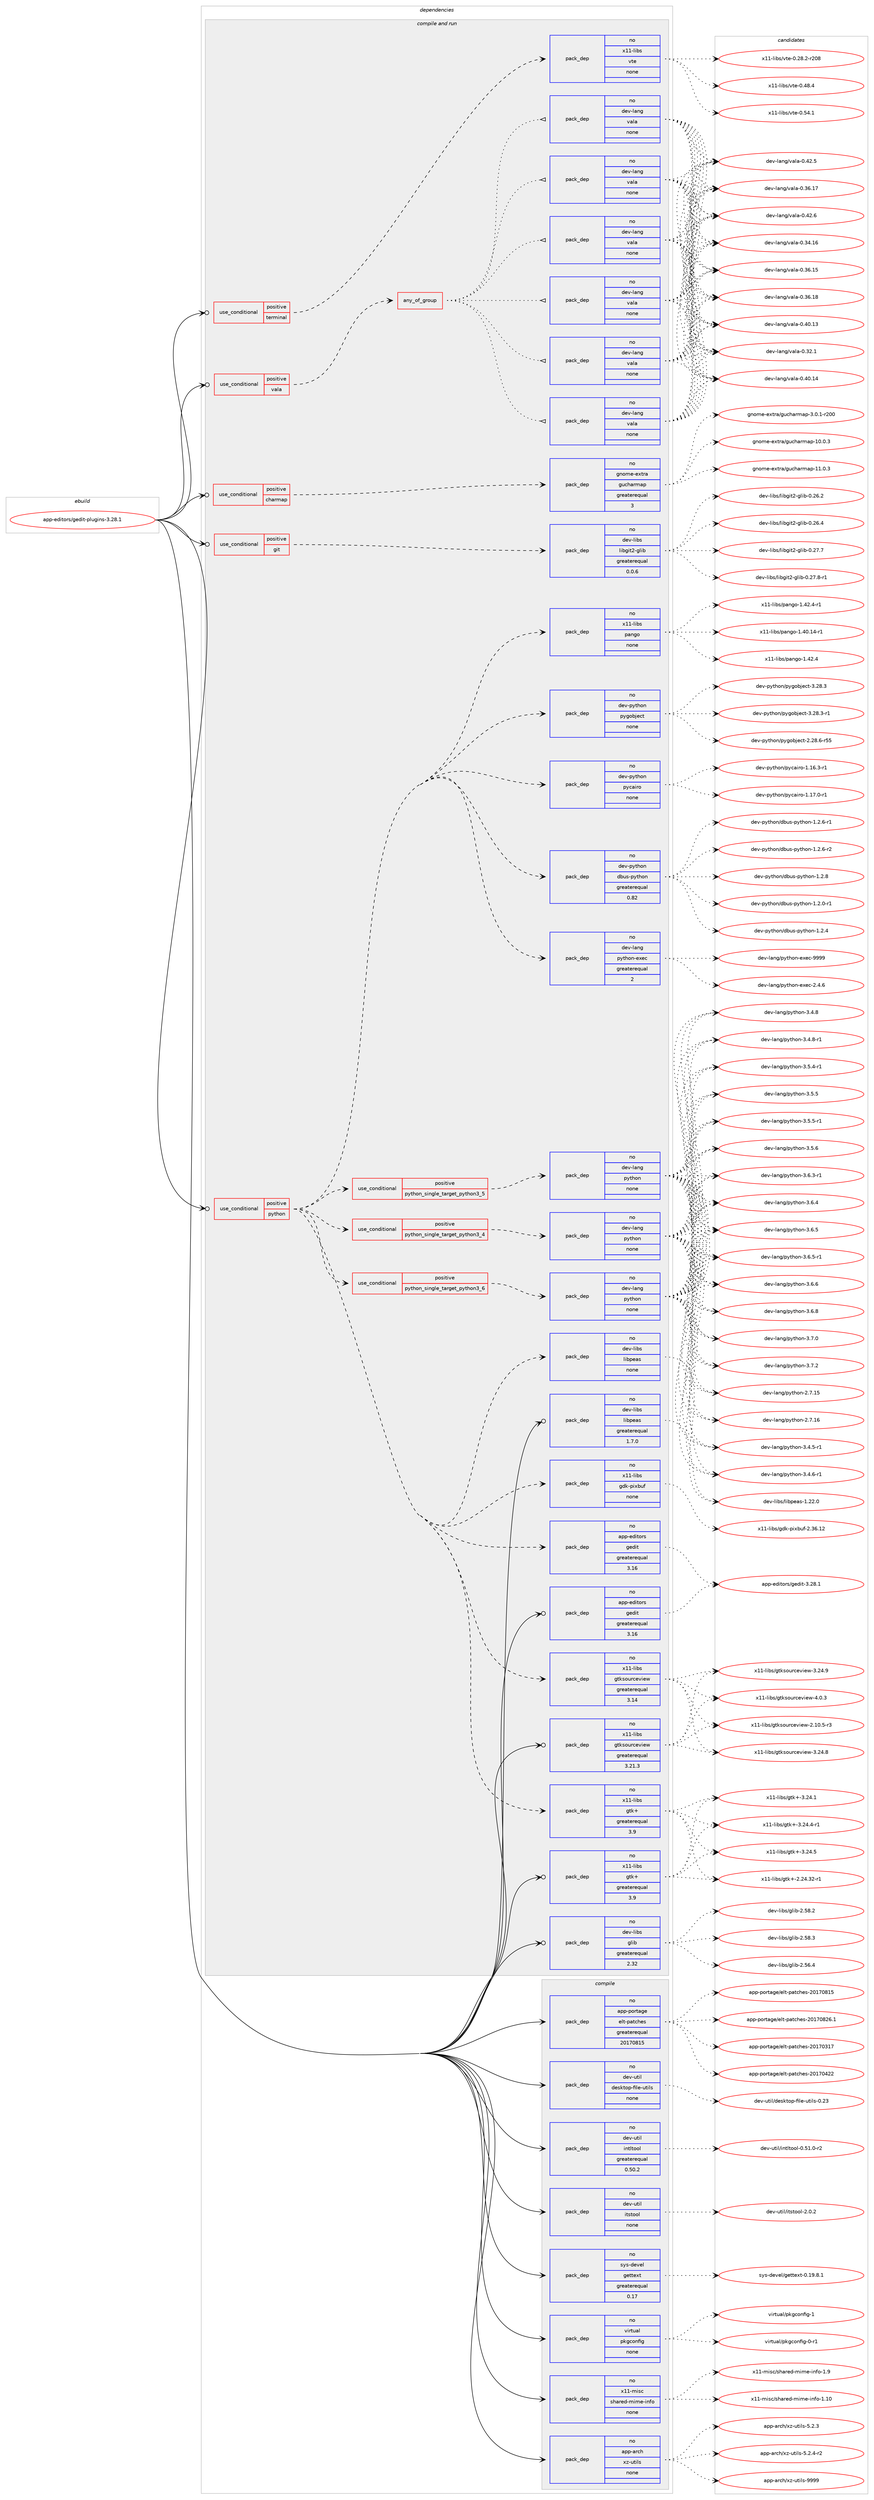 digraph prolog {

# *************
# Graph options
# *************

newrank=true;
concentrate=true;
compound=true;
graph [rankdir=LR,fontname=Helvetica,fontsize=10,ranksep=1.5];#, ranksep=2.5, nodesep=0.2];
edge  [arrowhead=vee];
node  [fontname=Helvetica,fontsize=10];

# **********
# The ebuild
# **********

subgraph cluster_leftcol {
color=gray;
rank=same;
label=<<i>ebuild</i>>;
id [label="app-editors/gedit-plugins-3.28.1", color=red, width=4, href="../app-editors/gedit-plugins-3.28.1.svg"];
}

# ****************
# The dependencies
# ****************

subgraph cluster_midcol {
color=gray;
label=<<i>dependencies</i>>;
subgraph cluster_compile {
fillcolor="#eeeeee";
style=filled;
label=<<i>compile</i>>;
subgraph pack911391 {
dependency1279985 [label=<<TABLE BORDER="0" CELLBORDER="1" CELLSPACING="0" CELLPADDING="4" WIDTH="220"><TR><TD ROWSPAN="6" CELLPADDING="30">pack_dep</TD></TR><TR><TD WIDTH="110">no</TD></TR><TR><TD>app-arch</TD></TR><TR><TD>xz-utils</TD></TR><TR><TD>none</TD></TR><TR><TD></TD></TR></TABLE>>, shape=none, color=blue];
}
id:e -> dependency1279985:w [weight=20,style="solid",arrowhead="vee"];
subgraph pack911392 {
dependency1279986 [label=<<TABLE BORDER="0" CELLBORDER="1" CELLSPACING="0" CELLPADDING="4" WIDTH="220"><TR><TD ROWSPAN="6" CELLPADDING="30">pack_dep</TD></TR><TR><TD WIDTH="110">no</TD></TR><TR><TD>app-portage</TD></TR><TR><TD>elt-patches</TD></TR><TR><TD>greaterequal</TD></TR><TR><TD>20170815</TD></TR></TABLE>>, shape=none, color=blue];
}
id:e -> dependency1279986:w [weight=20,style="solid",arrowhead="vee"];
subgraph pack911393 {
dependency1279987 [label=<<TABLE BORDER="0" CELLBORDER="1" CELLSPACING="0" CELLPADDING="4" WIDTH="220"><TR><TD ROWSPAN="6" CELLPADDING="30">pack_dep</TD></TR><TR><TD WIDTH="110">no</TD></TR><TR><TD>dev-util</TD></TR><TR><TD>desktop-file-utils</TD></TR><TR><TD>none</TD></TR><TR><TD></TD></TR></TABLE>>, shape=none, color=blue];
}
id:e -> dependency1279987:w [weight=20,style="solid",arrowhead="vee"];
subgraph pack911394 {
dependency1279988 [label=<<TABLE BORDER="0" CELLBORDER="1" CELLSPACING="0" CELLPADDING="4" WIDTH="220"><TR><TD ROWSPAN="6" CELLPADDING="30">pack_dep</TD></TR><TR><TD WIDTH="110">no</TD></TR><TR><TD>dev-util</TD></TR><TR><TD>intltool</TD></TR><TR><TD>greaterequal</TD></TR><TR><TD>0.50.2</TD></TR></TABLE>>, shape=none, color=blue];
}
id:e -> dependency1279988:w [weight=20,style="solid",arrowhead="vee"];
subgraph pack911395 {
dependency1279989 [label=<<TABLE BORDER="0" CELLBORDER="1" CELLSPACING="0" CELLPADDING="4" WIDTH="220"><TR><TD ROWSPAN="6" CELLPADDING="30">pack_dep</TD></TR><TR><TD WIDTH="110">no</TD></TR><TR><TD>dev-util</TD></TR><TR><TD>itstool</TD></TR><TR><TD>none</TD></TR><TR><TD></TD></TR></TABLE>>, shape=none, color=blue];
}
id:e -> dependency1279989:w [weight=20,style="solid",arrowhead="vee"];
subgraph pack911396 {
dependency1279990 [label=<<TABLE BORDER="0" CELLBORDER="1" CELLSPACING="0" CELLPADDING="4" WIDTH="220"><TR><TD ROWSPAN="6" CELLPADDING="30">pack_dep</TD></TR><TR><TD WIDTH="110">no</TD></TR><TR><TD>sys-devel</TD></TR><TR><TD>gettext</TD></TR><TR><TD>greaterequal</TD></TR><TR><TD>0.17</TD></TR></TABLE>>, shape=none, color=blue];
}
id:e -> dependency1279990:w [weight=20,style="solid",arrowhead="vee"];
subgraph pack911397 {
dependency1279991 [label=<<TABLE BORDER="0" CELLBORDER="1" CELLSPACING="0" CELLPADDING="4" WIDTH="220"><TR><TD ROWSPAN="6" CELLPADDING="30">pack_dep</TD></TR><TR><TD WIDTH="110">no</TD></TR><TR><TD>virtual</TD></TR><TR><TD>pkgconfig</TD></TR><TR><TD>none</TD></TR><TR><TD></TD></TR></TABLE>>, shape=none, color=blue];
}
id:e -> dependency1279991:w [weight=20,style="solid",arrowhead="vee"];
subgraph pack911398 {
dependency1279992 [label=<<TABLE BORDER="0" CELLBORDER="1" CELLSPACING="0" CELLPADDING="4" WIDTH="220"><TR><TD ROWSPAN="6" CELLPADDING="30">pack_dep</TD></TR><TR><TD WIDTH="110">no</TD></TR><TR><TD>x11-misc</TD></TR><TR><TD>shared-mime-info</TD></TR><TR><TD>none</TD></TR><TR><TD></TD></TR></TABLE>>, shape=none, color=blue];
}
id:e -> dependency1279992:w [weight=20,style="solid",arrowhead="vee"];
}
subgraph cluster_compileandrun {
fillcolor="#eeeeee";
style=filled;
label=<<i>compile and run</i>>;
subgraph cond348690 {
dependency1279993 [label=<<TABLE BORDER="0" CELLBORDER="1" CELLSPACING="0" CELLPADDING="4"><TR><TD ROWSPAN="3" CELLPADDING="10">use_conditional</TD></TR><TR><TD>positive</TD></TR><TR><TD>charmap</TD></TR></TABLE>>, shape=none, color=red];
subgraph pack911399 {
dependency1279994 [label=<<TABLE BORDER="0" CELLBORDER="1" CELLSPACING="0" CELLPADDING="4" WIDTH="220"><TR><TD ROWSPAN="6" CELLPADDING="30">pack_dep</TD></TR><TR><TD WIDTH="110">no</TD></TR><TR><TD>gnome-extra</TD></TR><TR><TD>gucharmap</TD></TR><TR><TD>greaterequal</TD></TR><TR><TD>3</TD></TR></TABLE>>, shape=none, color=blue];
}
dependency1279993:e -> dependency1279994:w [weight=20,style="dashed",arrowhead="vee"];
}
id:e -> dependency1279993:w [weight=20,style="solid",arrowhead="odotvee"];
subgraph cond348691 {
dependency1279995 [label=<<TABLE BORDER="0" CELLBORDER="1" CELLSPACING="0" CELLPADDING="4"><TR><TD ROWSPAN="3" CELLPADDING="10">use_conditional</TD></TR><TR><TD>positive</TD></TR><TR><TD>git</TD></TR></TABLE>>, shape=none, color=red];
subgraph pack911400 {
dependency1279996 [label=<<TABLE BORDER="0" CELLBORDER="1" CELLSPACING="0" CELLPADDING="4" WIDTH="220"><TR><TD ROWSPAN="6" CELLPADDING="30">pack_dep</TD></TR><TR><TD WIDTH="110">no</TD></TR><TR><TD>dev-libs</TD></TR><TR><TD>libgit2-glib</TD></TR><TR><TD>greaterequal</TD></TR><TR><TD>0.0.6</TD></TR></TABLE>>, shape=none, color=blue];
}
dependency1279995:e -> dependency1279996:w [weight=20,style="dashed",arrowhead="vee"];
}
id:e -> dependency1279995:w [weight=20,style="solid",arrowhead="odotvee"];
subgraph cond348692 {
dependency1279997 [label=<<TABLE BORDER="0" CELLBORDER="1" CELLSPACING="0" CELLPADDING="4"><TR><TD ROWSPAN="3" CELLPADDING="10">use_conditional</TD></TR><TR><TD>positive</TD></TR><TR><TD>python</TD></TR></TABLE>>, shape=none, color=red];
subgraph cond348693 {
dependency1279998 [label=<<TABLE BORDER="0" CELLBORDER="1" CELLSPACING="0" CELLPADDING="4"><TR><TD ROWSPAN="3" CELLPADDING="10">use_conditional</TD></TR><TR><TD>positive</TD></TR><TR><TD>python_single_target_python3_4</TD></TR></TABLE>>, shape=none, color=red];
subgraph pack911401 {
dependency1279999 [label=<<TABLE BORDER="0" CELLBORDER="1" CELLSPACING="0" CELLPADDING="4" WIDTH="220"><TR><TD ROWSPAN="6" CELLPADDING="30">pack_dep</TD></TR><TR><TD WIDTH="110">no</TD></TR><TR><TD>dev-lang</TD></TR><TR><TD>python</TD></TR><TR><TD>none</TD></TR><TR><TD></TD></TR></TABLE>>, shape=none, color=blue];
}
dependency1279998:e -> dependency1279999:w [weight=20,style="dashed",arrowhead="vee"];
}
dependency1279997:e -> dependency1279998:w [weight=20,style="dashed",arrowhead="vee"];
subgraph cond348694 {
dependency1280000 [label=<<TABLE BORDER="0" CELLBORDER="1" CELLSPACING="0" CELLPADDING="4"><TR><TD ROWSPAN="3" CELLPADDING="10">use_conditional</TD></TR><TR><TD>positive</TD></TR><TR><TD>python_single_target_python3_5</TD></TR></TABLE>>, shape=none, color=red];
subgraph pack911402 {
dependency1280001 [label=<<TABLE BORDER="0" CELLBORDER="1" CELLSPACING="0" CELLPADDING="4" WIDTH="220"><TR><TD ROWSPAN="6" CELLPADDING="30">pack_dep</TD></TR><TR><TD WIDTH="110">no</TD></TR><TR><TD>dev-lang</TD></TR><TR><TD>python</TD></TR><TR><TD>none</TD></TR><TR><TD></TD></TR></TABLE>>, shape=none, color=blue];
}
dependency1280000:e -> dependency1280001:w [weight=20,style="dashed",arrowhead="vee"];
}
dependency1279997:e -> dependency1280000:w [weight=20,style="dashed",arrowhead="vee"];
subgraph cond348695 {
dependency1280002 [label=<<TABLE BORDER="0" CELLBORDER="1" CELLSPACING="0" CELLPADDING="4"><TR><TD ROWSPAN="3" CELLPADDING="10">use_conditional</TD></TR><TR><TD>positive</TD></TR><TR><TD>python_single_target_python3_6</TD></TR></TABLE>>, shape=none, color=red];
subgraph pack911403 {
dependency1280003 [label=<<TABLE BORDER="0" CELLBORDER="1" CELLSPACING="0" CELLPADDING="4" WIDTH="220"><TR><TD ROWSPAN="6" CELLPADDING="30">pack_dep</TD></TR><TR><TD WIDTH="110">no</TD></TR><TR><TD>dev-lang</TD></TR><TR><TD>python</TD></TR><TR><TD>none</TD></TR><TR><TD></TD></TR></TABLE>>, shape=none, color=blue];
}
dependency1280002:e -> dependency1280003:w [weight=20,style="dashed",arrowhead="vee"];
}
dependency1279997:e -> dependency1280002:w [weight=20,style="dashed",arrowhead="vee"];
subgraph pack911404 {
dependency1280004 [label=<<TABLE BORDER="0" CELLBORDER="1" CELLSPACING="0" CELLPADDING="4" WIDTH="220"><TR><TD ROWSPAN="6" CELLPADDING="30">pack_dep</TD></TR><TR><TD WIDTH="110">no</TD></TR><TR><TD>dev-lang</TD></TR><TR><TD>python-exec</TD></TR><TR><TD>greaterequal</TD></TR><TR><TD>2</TD></TR></TABLE>>, shape=none, color=blue];
}
dependency1279997:e -> dependency1280004:w [weight=20,style="dashed",arrowhead="vee"];
subgraph pack911405 {
dependency1280005 [label=<<TABLE BORDER="0" CELLBORDER="1" CELLSPACING="0" CELLPADDING="4" WIDTH="220"><TR><TD ROWSPAN="6" CELLPADDING="30">pack_dep</TD></TR><TR><TD WIDTH="110">no</TD></TR><TR><TD>app-editors</TD></TR><TR><TD>gedit</TD></TR><TR><TD>greaterequal</TD></TR><TR><TD>3.16</TD></TR></TABLE>>, shape=none, color=blue];
}
dependency1279997:e -> dependency1280005:w [weight=20,style="dashed",arrowhead="vee"];
subgraph pack911406 {
dependency1280006 [label=<<TABLE BORDER="0" CELLBORDER="1" CELLSPACING="0" CELLPADDING="4" WIDTH="220"><TR><TD ROWSPAN="6" CELLPADDING="30">pack_dep</TD></TR><TR><TD WIDTH="110">no</TD></TR><TR><TD>dev-libs</TD></TR><TR><TD>libpeas</TD></TR><TR><TD>none</TD></TR><TR><TD></TD></TR></TABLE>>, shape=none, color=blue];
}
dependency1279997:e -> dependency1280006:w [weight=20,style="dashed",arrowhead="vee"];
subgraph pack911407 {
dependency1280007 [label=<<TABLE BORDER="0" CELLBORDER="1" CELLSPACING="0" CELLPADDING="4" WIDTH="220"><TR><TD ROWSPAN="6" CELLPADDING="30">pack_dep</TD></TR><TR><TD WIDTH="110">no</TD></TR><TR><TD>dev-python</TD></TR><TR><TD>dbus-python</TD></TR><TR><TD>greaterequal</TD></TR><TR><TD>0.82</TD></TR></TABLE>>, shape=none, color=blue];
}
dependency1279997:e -> dependency1280007:w [weight=20,style="dashed",arrowhead="vee"];
subgraph pack911408 {
dependency1280008 [label=<<TABLE BORDER="0" CELLBORDER="1" CELLSPACING="0" CELLPADDING="4" WIDTH="220"><TR><TD ROWSPAN="6" CELLPADDING="30">pack_dep</TD></TR><TR><TD WIDTH="110">no</TD></TR><TR><TD>dev-python</TD></TR><TR><TD>pycairo</TD></TR><TR><TD>none</TD></TR><TR><TD></TD></TR></TABLE>>, shape=none, color=blue];
}
dependency1279997:e -> dependency1280008:w [weight=20,style="dashed",arrowhead="vee"];
subgraph pack911409 {
dependency1280009 [label=<<TABLE BORDER="0" CELLBORDER="1" CELLSPACING="0" CELLPADDING="4" WIDTH="220"><TR><TD ROWSPAN="6" CELLPADDING="30">pack_dep</TD></TR><TR><TD WIDTH="110">no</TD></TR><TR><TD>dev-python</TD></TR><TR><TD>pygobject</TD></TR><TR><TD>none</TD></TR><TR><TD></TD></TR></TABLE>>, shape=none, color=blue];
}
dependency1279997:e -> dependency1280009:w [weight=20,style="dashed",arrowhead="vee"];
subgraph pack911410 {
dependency1280010 [label=<<TABLE BORDER="0" CELLBORDER="1" CELLSPACING="0" CELLPADDING="4" WIDTH="220"><TR><TD ROWSPAN="6" CELLPADDING="30">pack_dep</TD></TR><TR><TD WIDTH="110">no</TD></TR><TR><TD>x11-libs</TD></TR><TR><TD>gtk+</TD></TR><TR><TD>greaterequal</TD></TR><TR><TD>3.9</TD></TR></TABLE>>, shape=none, color=blue];
}
dependency1279997:e -> dependency1280010:w [weight=20,style="dashed",arrowhead="vee"];
subgraph pack911411 {
dependency1280011 [label=<<TABLE BORDER="0" CELLBORDER="1" CELLSPACING="0" CELLPADDING="4" WIDTH="220"><TR><TD ROWSPAN="6" CELLPADDING="30">pack_dep</TD></TR><TR><TD WIDTH="110">no</TD></TR><TR><TD>x11-libs</TD></TR><TR><TD>gtksourceview</TD></TR><TR><TD>greaterequal</TD></TR><TR><TD>3.14</TD></TR></TABLE>>, shape=none, color=blue];
}
dependency1279997:e -> dependency1280011:w [weight=20,style="dashed",arrowhead="vee"];
subgraph pack911412 {
dependency1280012 [label=<<TABLE BORDER="0" CELLBORDER="1" CELLSPACING="0" CELLPADDING="4" WIDTH="220"><TR><TD ROWSPAN="6" CELLPADDING="30">pack_dep</TD></TR><TR><TD WIDTH="110">no</TD></TR><TR><TD>x11-libs</TD></TR><TR><TD>pango</TD></TR><TR><TD>none</TD></TR><TR><TD></TD></TR></TABLE>>, shape=none, color=blue];
}
dependency1279997:e -> dependency1280012:w [weight=20,style="dashed",arrowhead="vee"];
subgraph pack911413 {
dependency1280013 [label=<<TABLE BORDER="0" CELLBORDER="1" CELLSPACING="0" CELLPADDING="4" WIDTH="220"><TR><TD ROWSPAN="6" CELLPADDING="30">pack_dep</TD></TR><TR><TD WIDTH="110">no</TD></TR><TR><TD>x11-libs</TD></TR><TR><TD>gdk-pixbuf</TD></TR><TR><TD>none</TD></TR><TR><TD></TD></TR></TABLE>>, shape=none, color=blue];
}
dependency1279997:e -> dependency1280013:w [weight=20,style="dashed",arrowhead="vee"];
}
id:e -> dependency1279997:w [weight=20,style="solid",arrowhead="odotvee"];
subgraph cond348696 {
dependency1280014 [label=<<TABLE BORDER="0" CELLBORDER="1" CELLSPACING="0" CELLPADDING="4"><TR><TD ROWSPAN="3" CELLPADDING="10">use_conditional</TD></TR><TR><TD>positive</TD></TR><TR><TD>terminal</TD></TR></TABLE>>, shape=none, color=red];
subgraph pack911414 {
dependency1280015 [label=<<TABLE BORDER="0" CELLBORDER="1" CELLSPACING="0" CELLPADDING="4" WIDTH="220"><TR><TD ROWSPAN="6" CELLPADDING="30">pack_dep</TD></TR><TR><TD WIDTH="110">no</TD></TR><TR><TD>x11-libs</TD></TR><TR><TD>vte</TD></TR><TR><TD>none</TD></TR><TR><TD></TD></TR></TABLE>>, shape=none, color=blue];
}
dependency1280014:e -> dependency1280015:w [weight=20,style="dashed",arrowhead="vee"];
}
id:e -> dependency1280014:w [weight=20,style="solid",arrowhead="odotvee"];
subgraph cond348697 {
dependency1280016 [label=<<TABLE BORDER="0" CELLBORDER="1" CELLSPACING="0" CELLPADDING="4"><TR><TD ROWSPAN="3" CELLPADDING="10">use_conditional</TD></TR><TR><TD>positive</TD></TR><TR><TD>vala</TD></TR></TABLE>>, shape=none, color=red];
subgraph any19376 {
dependency1280017 [label=<<TABLE BORDER="0" CELLBORDER="1" CELLSPACING="0" CELLPADDING="4"><TR><TD CELLPADDING="10">any_of_group</TD></TR></TABLE>>, shape=none, color=red];subgraph pack911415 {
dependency1280018 [label=<<TABLE BORDER="0" CELLBORDER="1" CELLSPACING="0" CELLPADDING="4" WIDTH="220"><TR><TD ROWSPAN="6" CELLPADDING="30">pack_dep</TD></TR><TR><TD WIDTH="110">no</TD></TR><TR><TD>dev-lang</TD></TR><TR><TD>vala</TD></TR><TR><TD>none</TD></TR><TR><TD></TD></TR></TABLE>>, shape=none, color=blue];
}
dependency1280017:e -> dependency1280018:w [weight=20,style="dotted",arrowhead="oinv"];
subgraph pack911416 {
dependency1280019 [label=<<TABLE BORDER="0" CELLBORDER="1" CELLSPACING="0" CELLPADDING="4" WIDTH="220"><TR><TD ROWSPAN="6" CELLPADDING="30">pack_dep</TD></TR><TR><TD WIDTH="110">no</TD></TR><TR><TD>dev-lang</TD></TR><TR><TD>vala</TD></TR><TR><TD>none</TD></TR><TR><TD></TD></TR></TABLE>>, shape=none, color=blue];
}
dependency1280017:e -> dependency1280019:w [weight=20,style="dotted",arrowhead="oinv"];
subgraph pack911417 {
dependency1280020 [label=<<TABLE BORDER="0" CELLBORDER="1" CELLSPACING="0" CELLPADDING="4" WIDTH="220"><TR><TD ROWSPAN="6" CELLPADDING="30">pack_dep</TD></TR><TR><TD WIDTH="110">no</TD></TR><TR><TD>dev-lang</TD></TR><TR><TD>vala</TD></TR><TR><TD>none</TD></TR><TR><TD></TD></TR></TABLE>>, shape=none, color=blue];
}
dependency1280017:e -> dependency1280020:w [weight=20,style="dotted",arrowhead="oinv"];
subgraph pack911418 {
dependency1280021 [label=<<TABLE BORDER="0" CELLBORDER="1" CELLSPACING="0" CELLPADDING="4" WIDTH="220"><TR><TD ROWSPAN="6" CELLPADDING="30">pack_dep</TD></TR><TR><TD WIDTH="110">no</TD></TR><TR><TD>dev-lang</TD></TR><TR><TD>vala</TD></TR><TR><TD>none</TD></TR><TR><TD></TD></TR></TABLE>>, shape=none, color=blue];
}
dependency1280017:e -> dependency1280021:w [weight=20,style="dotted",arrowhead="oinv"];
subgraph pack911419 {
dependency1280022 [label=<<TABLE BORDER="0" CELLBORDER="1" CELLSPACING="0" CELLPADDING="4" WIDTH="220"><TR><TD ROWSPAN="6" CELLPADDING="30">pack_dep</TD></TR><TR><TD WIDTH="110">no</TD></TR><TR><TD>dev-lang</TD></TR><TR><TD>vala</TD></TR><TR><TD>none</TD></TR><TR><TD></TD></TR></TABLE>>, shape=none, color=blue];
}
dependency1280017:e -> dependency1280022:w [weight=20,style="dotted",arrowhead="oinv"];
subgraph pack911420 {
dependency1280023 [label=<<TABLE BORDER="0" CELLBORDER="1" CELLSPACING="0" CELLPADDING="4" WIDTH="220"><TR><TD ROWSPAN="6" CELLPADDING="30">pack_dep</TD></TR><TR><TD WIDTH="110">no</TD></TR><TR><TD>dev-lang</TD></TR><TR><TD>vala</TD></TR><TR><TD>none</TD></TR><TR><TD></TD></TR></TABLE>>, shape=none, color=blue];
}
dependency1280017:e -> dependency1280023:w [weight=20,style="dotted",arrowhead="oinv"];
}
dependency1280016:e -> dependency1280017:w [weight=20,style="dashed",arrowhead="vee"];
}
id:e -> dependency1280016:w [weight=20,style="solid",arrowhead="odotvee"];
subgraph pack911421 {
dependency1280024 [label=<<TABLE BORDER="0" CELLBORDER="1" CELLSPACING="0" CELLPADDING="4" WIDTH="220"><TR><TD ROWSPAN="6" CELLPADDING="30">pack_dep</TD></TR><TR><TD WIDTH="110">no</TD></TR><TR><TD>app-editors</TD></TR><TR><TD>gedit</TD></TR><TR><TD>greaterequal</TD></TR><TR><TD>3.16</TD></TR></TABLE>>, shape=none, color=blue];
}
id:e -> dependency1280024:w [weight=20,style="solid",arrowhead="odotvee"];
subgraph pack911422 {
dependency1280025 [label=<<TABLE BORDER="0" CELLBORDER="1" CELLSPACING="0" CELLPADDING="4" WIDTH="220"><TR><TD ROWSPAN="6" CELLPADDING="30">pack_dep</TD></TR><TR><TD WIDTH="110">no</TD></TR><TR><TD>dev-libs</TD></TR><TR><TD>glib</TD></TR><TR><TD>greaterequal</TD></TR><TR><TD>2.32</TD></TR></TABLE>>, shape=none, color=blue];
}
id:e -> dependency1280025:w [weight=20,style="solid",arrowhead="odotvee"];
subgraph pack911423 {
dependency1280026 [label=<<TABLE BORDER="0" CELLBORDER="1" CELLSPACING="0" CELLPADDING="4" WIDTH="220"><TR><TD ROWSPAN="6" CELLPADDING="30">pack_dep</TD></TR><TR><TD WIDTH="110">no</TD></TR><TR><TD>dev-libs</TD></TR><TR><TD>libpeas</TD></TR><TR><TD>greaterequal</TD></TR><TR><TD>1.7.0</TD></TR></TABLE>>, shape=none, color=blue];
}
id:e -> dependency1280026:w [weight=20,style="solid",arrowhead="odotvee"];
subgraph pack911424 {
dependency1280027 [label=<<TABLE BORDER="0" CELLBORDER="1" CELLSPACING="0" CELLPADDING="4" WIDTH="220"><TR><TD ROWSPAN="6" CELLPADDING="30">pack_dep</TD></TR><TR><TD WIDTH="110">no</TD></TR><TR><TD>x11-libs</TD></TR><TR><TD>gtk+</TD></TR><TR><TD>greaterequal</TD></TR><TR><TD>3.9</TD></TR></TABLE>>, shape=none, color=blue];
}
id:e -> dependency1280027:w [weight=20,style="solid",arrowhead="odotvee"];
subgraph pack911425 {
dependency1280028 [label=<<TABLE BORDER="0" CELLBORDER="1" CELLSPACING="0" CELLPADDING="4" WIDTH="220"><TR><TD ROWSPAN="6" CELLPADDING="30">pack_dep</TD></TR><TR><TD WIDTH="110">no</TD></TR><TR><TD>x11-libs</TD></TR><TR><TD>gtksourceview</TD></TR><TR><TD>greaterequal</TD></TR><TR><TD>3.21.3</TD></TR></TABLE>>, shape=none, color=blue];
}
id:e -> dependency1280028:w [weight=20,style="solid",arrowhead="odotvee"];
}
subgraph cluster_run {
fillcolor="#eeeeee";
style=filled;
label=<<i>run</i>>;
}
}

# **************
# The candidates
# **************

subgraph cluster_choices {
rank=same;
color=gray;
label=<<i>candidates</i>>;

subgraph choice911391 {
color=black;
nodesep=1;
choice971121124597114991044712012245117116105108115455346504651 [label="app-arch/xz-utils-5.2.3", color=red, width=4,href="../app-arch/xz-utils-5.2.3.svg"];
choice9711211245971149910447120122451171161051081154553465046524511450 [label="app-arch/xz-utils-5.2.4-r2", color=red, width=4,href="../app-arch/xz-utils-5.2.4-r2.svg"];
choice9711211245971149910447120122451171161051081154557575757 [label="app-arch/xz-utils-9999", color=red, width=4,href="../app-arch/xz-utils-9999.svg"];
dependency1279985:e -> choice971121124597114991044712012245117116105108115455346504651:w [style=dotted,weight="100"];
dependency1279985:e -> choice9711211245971149910447120122451171161051081154553465046524511450:w [style=dotted,weight="100"];
dependency1279985:e -> choice9711211245971149910447120122451171161051081154557575757:w [style=dotted,weight="100"];
}
subgraph choice911392 {
color=black;
nodesep=1;
choice97112112451121111141169710310147101108116451129711699104101115455048495548514955 [label="app-portage/elt-patches-20170317", color=red, width=4,href="../app-portage/elt-patches-20170317.svg"];
choice97112112451121111141169710310147101108116451129711699104101115455048495548525050 [label="app-portage/elt-patches-20170422", color=red, width=4,href="../app-portage/elt-patches-20170422.svg"];
choice97112112451121111141169710310147101108116451129711699104101115455048495548564953 [label="app-portage/elt-patches-20170815", color=red, width=4,href="../app-portage/elt-patches-20170815.svg"];
choice971121124511211111411697103101471011081164511297116991041011154550484955485650544649 [label="app-portage/elt-patches-20170826.1", color=red, width=4,href="../app-portage/elt-patches-20170826.1.svg"];
dependency1279986:e -> choice97112112451121111141169710310147101108116451129711699104101115455048495548514955:w [style=dotted,weight="100"];
dependency1279986:e -> choice97112112451121111141169710310147101108116451129711699104101115455048495548525050:w [style=dotted,weight="100"];
dependency1279986:e -> choice97112112451121111141169710310147101108116451129711699104101115455048495548564953:w [style=dotted,weight="100"];
dependency1279986:e -> choice971121124511211111411697103101471011081164511297116991041011154550484955485650544649:w [style=dotted,weight="100"];
}
subgraph choice911393 {
color=black;
nodesep=1;
choice100101118451171161051084710010111510711611111245102105108101451171161051081154548465051 [label="dev-util/desktop-file-utils-0.23", color=red, width=4,href="../dev-util/desktop-file-utils-0.23.svg"];
dependency1279987:e -> choice100101118451171161051084710010111510711611111245102105108101451171161051081154548465051:w [style=dotted,weight="100"];
}
subgraph choice911394 {
color=black;
nodesep=1;
choice1001011184511711610510847105110116108116111111108454846534946484511450 [label="dev-util/intltool-0.51.0-r2", color=red, width=4,href="../dev-util/intltool-0.51.0-r2.svg"];
dependency1279988:e -> choice1001011184511711610510847105110116108116111111108454846534946484511450:w [style=dotted,weight="100"];
}
subgraph choice911395 {
color=black;
nodesep=1;
choice1001011184511711610510847105116115116111111108455046484650 [label="dev-util/itstool-2.0.2", color=red, width=4,href="../dev-util/itstool-2.0.2.svg"];
dependency1279989:e -> choice1001011184511711610510847105116115116111111108455046484650:w [style=dotted,weight="100"];
}
subgraph choice911396 {
color=black;
nodesep=1;
choice1151211154510010111810110847103101116116101120116454846495746564649 [label="sys-devel/gettext-0.19.8.1", color=red, width=4,href="../sys-devel/gettext-0.19.8.1.svg"];
dependency1279990:e -> choice1151211154510010111810110847103101116116101120116454846495746564649:w [style=dotted,weight="100"];
}
subgraph choice911397 {
color=black;
nodesep=1;
choice11810511411611797108471121071039911111010210510345484511449 [label="virtual/pkgconfig-0-r1", color=red, width=4,href="../virtual/pkgconfig-0-r1.svg"];
choice1181051141161179710847112107103991111101021051034549 [label="virtual/pkgconfig-1", color=red, width=4,href="../virtual/pkgconfig-1.svg"];
dependency1279991:e -> choice11810511411611797108471121071039911111010210510345484511449:w [style=dotted,weight="100"];
dependency1279991:e -> choice1181051141161179710847112107103991111101021051034549:w [style=dotted,weight="100"];
}
subgraph choice911398 {
color=black;
nodesep=1;
choice12049494510910511599471151049711410110045109105109101451051101021114549464948 [label="x11-misc/shared-mime-info-1.10", color=red, width=4,href="../x11-misc/shared-mime-info-1.10.svg"];
choice120494945109105115994711510497114101100451091051091014510511010211145494657 [label="x11-misc/shared-mime-info-1.9", color=red, width=4,href="../x11-misc/shared-mime-info-1.9.svg"];
dependency1279992:e -> choice12049494510910511599471151049711410110045109105109101451051101021114549464948:w [style=dotted,weight="100"];
dependency1279992:e -> choice120494945109105115994711510497114101100451091051091014510511010211145494657:w [style=dotted,weight="100"];
}
subgraph choice911399 {
color=black;
nodesep=1;
choice10311011110910145101120116114974710311799104971141099711245494846484651 [label="gnome-extra/gucharmap-10.0.3", color=red, width=4,href="../gnome-extra/gucharmap-10.0.3.svg"];
choice10311011110910145101120116114974710311799104971141099711245494946484651 [label="gnome-extra/gucharmap-11.0.3", color=red, width=4,href="../gnome-extra/gucharmap-11.0.3.svg"];
choice10311011110910145101120116114974710311799104971141099711245514648464945114504848 [label="gnome-extra/gucharmap-3.0.1-r200", color=red, width=4,href="../gnome-extra/gucharmap-3.0.1-r200.svg"];
dependency1279994:e -> choice10311011110910145101120116114974710311799104971141099711245494846484651:w [style=dotted,weight="100"];
dependency1279994:e -> choice10311011110910145101120116114974710311799104971141099711245494946484651:w [style=dotted,weight="100"];
dependency1279994:e -> choice10311011110910145101120116114974710311799104971141099711245514648464945114504848:w [style=dotted,weight="100"];
}
subgraph choice911400 {
color=black;
nodesep=1;
choice1001011184510810598115471081059810310511650451031081059845484650544650 [label="dev-libs/libgit2-glib-0.26.2", color=red, width=4,href="../dev-libs/libgit2-glib-0.26.2.svg"];
choice1001011184510810598115471081059810310511650451031081059845484650544652 [label="dev-libs/libgit2-glib-0.26.4", color=red, width=4,href="../dev-libs/libgit2-glib-0.26.4.svg"];
choice1001011184510810598115471081059810310511650451031081059845484650554655 [label="dev-libs/libgit2-glib-0.27.7", color=red, width=4,href="../dev-libs/libgit2-glib-0.27.7.svg"];
choice10010111845108105981154710810598103105116504510310810598454846505546564511449 [label="dev-libs/libgit2-glib-0.27.8-r1", color=red, width=4,href="../dev-libs/libgit2-glib-0.27.8-r1.svg"];
dependency1279996:e -> choice1001011184510810598115471081059810310511650451031081059845484650544650:w [style=dotted,weight="100"];
dependency1279996:e -> choice1001011184510810598115471081059810310511650451031081059845484650544652:w [style=dotted,weight="100"];
dependency1279996:e -> choice1001011184510810598115471081059810310511650451031081059845484650554655:w [style=dotted,weight="100"];
dependency1279996:e -> choice10010111845108105981154710810598103105116504510310810598454846505546564511449:w [style=dotted,weight="100"];
}
subgraph choice911401 {
color=black;
nodesep=1;
choice10010111845108971101034711212111610411111045504655464953 [label="dev-lang/python-2.7.15", color=red, width=4,href="../dev-lang/python-2.7.15.svg"];
choice10010111845108971101034711212111610411111045504655464954 [label="dev-lang/python-2.7.16", color=red, width=4,href="../dev-lang/python-2.7.16.svg"];
choice1001011184510897110103471121211161041111104551465246534511449 [label="dev-lang/python-3.4.5-r1", color=red, width=4,href="../dev-lang/python-3.4.5-r1.svg"];
choice1001011184510897110103471121211161041111104551465246544511449 [label="dev-lang/python-3.4.6-r1", color=red, width=4,href="../dev-lang/python-3.4.6-r1.svg"];
choice100101118451089711010347112121116104111110455146524656 [label="dev-lang/python-3.4.8", color=red, width=4,href="../dev-lang/python-3.4.8.svg"];
choice1001011184510897110103471121211161041111104551465246564511449 [label="dev-lang/python-3.4.8-r1", color=red, width=4,href="../dev-lang/python-3.4.8-r1.svg"];
choice1001011184510897110103471121211161041111104551465346524511449 [label="dev-lang/python-3.5.4-r1", color=red, width=4,href="../dev-lang/python-3.5.4-r1.svg"];
choice100101118451089711010347112121116104111110455146534653 [label="dev-lang/python-3.5.5", color=red, width=4,href="../dev-lang/python-3.5.5.svg"];
choice1001011184510897110103471121211161041111104551465346534511449 [label="dev-lang/python-3.5.5-r1", color=red, width=4,href="../dev-lang/python-3.5.5-r1.svg"];
choice100101118451089711010347112121116104111110455146534654 [label="dev-lang/python-3.5.6", color=red, width=4,href="../dev-lang/python-3.5.6.svg"];
choice1001011184510897110103471121211161041111104551465446514511449 [label="dev-lang/python-3.6.3-r1", color=red, width=4,href="../dev-lang/python-3.6.3-r1.svg"];
choice100101118451089711010347112121116104111110455146544652 [label="dev-lang/python-3.6.4", color=red, width=4,href="../dev-lang/python-3.6.4.svg"];
choice100101118451089711010347112121116104111110455146544653 [label="dev-lang/python-3.6.5", color=red, width=4,href="../dev-lang/python-3.6.5.svg"];
choice1001011184510897110103471121211161041111104551465446534511449 [label="dev-lang/python-3.6.5-r1", color=red, width=4,href="../dev-lang/python-3.6.5-r1.svg"];
choice100101118451089711010347112121116104111110455146544654 [label="dev-lang/python-3.6.6", color=red, width=4,href="../dev-lang/python-3.6.6.svg"];
choice100101118451089711010347112121116104111110455146544656 [label="dev-lang/python-3.6.8", color=red, width=4,href="../dev-lang/python-3.6.8.svg"];
choice100101118451089711010347112121116104111110455146554648 [label="dev-lang/python-3.7.0", color=red, width=4,href="../dev-lang/python-3.7.0.svg"];
choice100101118451089711010347112121116104111110455146554650 [label="dev-lang/python-3.7.2", color=red, width=4,href="../dev-lang/python-3.7.2.svg"];
dependency1279999:e -> choice10010111845108971101034711212111610411111045504655464953:w [style=dotted,weight="100"];
dependency1279999:e -> choice10010111845108971101034711212111610411111045504655464954:w [style=dotted,weight="100"];
dependency1279999:e -> choice1001011184510897110103471121211161041111104551465246534511449:w [style=dotted,weight="100"];
dependency1279999:e -> choice1001011184510897110103471121211161041111104551465246544511449:w [style=dotted,weight="100"];
dependency1279999:e -> choice100101118451089711010347112121116104111110455146524656:w [style=dotted,weight="100"];
dependency1279999:e -> choice1001011184510897110103471121211161041111104551465246564511449:w [style=dotted,weight="100"];
dependency1279999:e -> choice1001011184510897110103471121211161041111104551465346524511449:w [style=dotted,weight="100"];
dependency1279999:e -> choice100101118451089711010347112121116104111110455146534653:w [style=dotted,weight="100"];
dependency1279999:e -> choice1001011184510897110103471121211161041111104551465346534511449:w [style=dotted,weight="100"];
dependency1279999:e -> choice100101118451089711010347112121116104111110455146534654:w [style=dotted,weight="100"];
dependency1279999:e -> choice1001011184510897110103471121211161041111104551465446514511449:w [style=dotted,weight="100"];
dependency1279999:e -> choice100101118451089711010347112121116104111110455146544652:w [style=dotted,weight="100"];
dependency1279999:e -> choice100101118451089711010347112121116104111110455146544653:w [style=dotted,weight="100"];
dependency1279999:e -> choice1001011184510897110103471121211161041111104551465446534511449:w [style=dotted,weight="100"];
dependency1279999:e -> choice100101118451089711010347112121116104111110455146544654:w [style=dotted,weight="100"];
dependency1279999:e -> choice100101118451089711010347112121116104111110455146544656:w [style=dotted,weight="100"];
dependency1279999:e -> choice100101118451089711010347112121116104111110455146554648:w [style=dotted,weight="100"];
dependency1279999:e -> choice100101118451089711010347112121116104111110455146554650:w [style=dotted,weight="100"];
}
subgraph choice911402 {
color=black;
nodesep=1;
choice10010111845108971101034711212111610411111045504655464953 [label="dev-lang/python-2.7.15", color=red, width=4,href="../dev-lang/python-2.7.15.svg"];
choice10010111845108971101034711212111610411111045504655464954 [label="dev-lang/python-2.7.16", color=red, width=4,href="../dev-lang/python-2.7.16.svg"];
choice1001011184510897110103471121211161041111104551465246534511449 [label="dev-lang/python-3.4.5-r1", color=red, width=4,href="../dev-lang/python-3.4.5-r1.svg"];
choice1001011184510897110103471121211161041111104551465246544511449 [label="dev-lang/python-3.4.6-r1", color=red, width=4,href="../dev-lang/python-3.4.6-r1.svg"];
choice100101118451089711010347112121116104111110455146524656 [label="dev-lang/python-3.4.8", color=red, width=4,href="../dev-lang/python-3.4.8.svg"];
choice1001011184510897110103471121211161041111104551465246564511449 [label="dev-lang/python-3.4.8-r1", color=red, width=4,href="../dev-lang/python-3.4.8-r1.svg"];
choice1001011184510897110103471121211161041111104551465346524511449 [label="dev-lang/python-3.5.4-r1", color=red, width=4,href="../dev-lang/python-3.5.4-r1.svg"];
choice100101118451089711010347112121116104111110455146534653 [label="dev-lang/python-3.5.5", color=red, width=4,href="../dev-lang/python-3.5.5.svg"];
choice1001011184510897110103471121211161041111104551465346534511449 [label="dev-lang/python-3.5.5-r1", color=red, width=4,href="../dev-lang/python-3.5.5-r1.svg"];
choice100101118451089711010347112121116104111110455146534654 [label="dev-lang/python-3.5.6", color=red, width=4,href="../dev-lang/python-3.5.6.svg"];
choice1001011184510897110103471121211161041111104551465446514511449 [label="dev-lang/python-3.6.3-r1", color=red, width=4,href="../dev-lang/python-3.6.3-r1.svg"];
choice100101118451089711010347112121116104111110455146544652 [label="dev-lang/python-3.6.4", color=red, width=4,href="../dev-lang/python-3.6.4.svg"];
choice100101118451089711010347112121116104111110455146544653 [label="dev-lang/python-3.6.5", color=red, width=4,href="../dev-lang/python-3.6.5.svg"];
choice1001011184510897110103471121211161041111104551465446534511449 [label="dev-lang/python-3.6.5-r1", color=red, width=4,href="../dev-lang/python-3.6.5-r1.svg"];
choice100101118451089711010347112121116104111110455146544654 [label="dev-lang/python-3.6.6", color=red, width=4,href="../dev-lang/python-3.6.6.svg"];
choice100101118451089711010347112121116104111110455146544656 [label="dev-lang/python-3.6.8", color=red, width=4,href="../dev-lang/python-3.6.8.svg"];
choice100101118451089711010347112121116104111110455146554648 [label="dev-lang/python-3.7.0", color=red, width=4,href="../dev-lang/python-3.7.0.svg"];
choice100101118451089711010347112121116104111110455146554650 [label="dev-lang/python-3.7.2", color=red, width=4,href="../dev-lang/python-3.7.2.svg"];
dependency1280001:e -> choice10010111845108971101034711212111610411111045504655464953:w [style=dotted,weight="100"];
dependency1280001:e -> choice10010111845108971101034711212111610411111045504655464954:w [style=dotted,weight="100"];
dependency1280001:e -> choice1001011184510897110103471121211161041111104551465246534511449:w [style=dotted,weight="100"];
dependency1280001:e -> choice1001011184510897110103471121211161041111104551465246544511449:w [style=dotted,weight="100"];
dependency1280001:e -> choice100101118451089711010347112121116104111110455146524656:w [style=dotted,weight="100"];
dependency1280001:e -> choice1001011184510897110103471121211161041111104551465246564511449:w [style=dotted,weight="100"];
dependency1280001:e -> choice1001011184510897110103471121211161041111104551465346524511449:w [style=dotted,weight="100"];
dependency1280001:e -> choice100101118451089711010347112121116104111110455146534653:w [style=dotted,weight="100"];
dependency1280001:e -> choice1001011184510897110103471121211161041111104551465346534511449:w [style=dotted,weight="100"];
dependency1280001:e -> choice100101118451089711010347112121116104111110455146534654:w [style=dotted,weight="100"];
dependency1280001:e -> choice1001011184510897110103471121211161041111104551465446514511449:w [style=dotted,weight="100"];
dependency1280001:e -> choice100101118451089711010347112121116104111110455146544652:w [style=dotted,weight="100"];
dependency1280001:e -> choice100101118451089711010347112121116104111110455146544653:w [style=dotted,weight="100"];
dependency1280001:e -> choice1001011184510897110103471121211161041111104551465446534511449:w [style=dotted,weight="100"];
dependency1280001:e -> choice100101118451089711010347112121116104111110455146544654:w [style=dotted,weight="100"];
dependency1280001:e -> choice100101118451089711010347112121116104111110455146544656:w [style=dotted,weight="100"];
dependency1280001:e -> choice100101118451089711010347112121116104111110455146554648:w [style=dotted,weight="100"];
dependency1280001:e -> choice100101118451089711010347112121116104111110455146554650:w [style=dotted,weight="100"];
}
subgraph choice911403 {
color=black;
nodesep=1;
choice10010111845108971101034711212111610411111045504655464953 [label="dev-lang/python-2.7.15", color=red, width=4,href="../dev-lang/python-2.7.15.svg"];
choice10010111845108971101034711212111610411111045504655464954 [label="dev-lang/python-2.7.16", color=red, width=4,href="../dev-lang/python-2.7.16.svg"];
choice1001011184510897110103471121211161041111104551465246534511449 [label="dev-lang/python-3.4.5-r1", color=red, width=4,href="../dev-lang/python-3.4.5-r1.svg"];
choice1001011184510897110103471121211161041111104551465246544511449 [label="dev-lang/python-3.4.6-r1", color=red, width=4,href="../dev-lang/python-3.4.6-r1.svg"];
choice100101118451089711010347112121116104111110455146524656 [label="dev-lang/python-3.4.8", color=red, width=4,href="../dev-lang/python-3.4.8.svg"];
choice1001011184510897110103471121211161041111104551465246564511449 [label="dev-lang/python-3.4.8-r1", color=red, width=4,href="../dev-lang/python-3.4.8-r1.svg"];
choice1001011184510897110103471121211161041111104551465346524511449 [label="dev-lang/python-3.5.4-r1", color=red, width=4,href="../dev-lang/python-3.5.4-r1.svg"];
choice100101118451089711010347112121116104111110455146534653 [label="dev-lang/python-3.5.5", color=red, width=4,href="../dev-lang/python-3.5.5.svg"];
choice1001011184510897110103471121211161041111104551465346534511449 [label="dev-lang/python-3.5.5-r1", color=red, width=4,href="../dev-lang/python-3.5.5-r1.svg"];
choice100101118451089711010347112121116104111110455146534654 [label="dev-lang/python-3.5.6", color=red, width=4,href="../dev-lang/python-3.5.6.svg"];
choice1001011184510897110103471121211161041111104551465446514511449 [label="dev-lang/python-3.6.3-r1", color=red, width=4,href="../dev-lang/python-3.6.3-r1.svg"];
choice100101118451089711010347112121116104111110455146544652 [label="dev-lang/python-3.6.4", color=red, width=4,href="../dev-lang/python-3.6.4.svg"];
choice100101118451089711010347112121116104111110455146544653 [label="dev-lang/python-3.6.5", color=red, width=4,href="../dev-lang/python-3.6.5.svg"];
choice1001011184510897110103471121211161041111104551465446534511449 [label="dev-lang/python-3.6.5-r1", color=red, width=4,href="../dev-lang/python-3.6.5-r1.svg"];
choice100101118451089711010347112121116104111110455146544654 [label="dev-lang/python-3.6.6", color=red, width=4,href="../dev-lang/python-3.6.6.svg"];
choice100101118451089711010347112121116104111110455146544656 [label="dev-lang/python-3.6.8", color=red, width=4,href="../dev-lang/python-3.6.8.svg"];
choice100101118451089711010347112121116104111110455146554648 [label="dev-lang/python-3.7.0", color=red, width=4,href="../dev-lang/python-3.7.0.svg"];
choice100101118451089711010347112121116104111110455146554650 [label="dev-lang/python-3.7.2", color=red, width=4,href="../dev-lang/python-3.7.2.svg"];
dependency1280003:e -> choice10010111845108971101034711212111610411111045504655464953:w [style=dotted,weight="100"];
dependency1280003:e -> choice10010111845108971101034711212111610411111045504655464954:w [style=dotted,weight="100"];
dependency1280003:e -> choice1001011184510897110103471121211161041111104551465246534511449:w [style=dotted,weight="100"];
dependency1280003:e -> choice1001011184510897110103471121211161041111104551465246544511449:w [style=dotted,weight="100"];
dependency1280003:e -> choice100101118451089711010347112121116104111110455146524656:w [style=dotted,weight="100"];
dependency1280003:e -> choice1001011184510897110103471121211161041111104551465246564511449:w [style=dotted,weight="100"];
dependency1280003:e -> choice1001011184510897110103471121211161041111104551465346524511449:w [style=dotted,weight="100"];
dependency1280003:e -> choice100101118451089711010347112121116104111110455146534653:w [style=dotted,weight="100"];
dependency1280003:e -> choice1001011184510897110103471121211161041111104551465346534511449:w [style=dotted,weight="100"];
dependency1280003:e -> choice100101118451089711010347112121116104111110455146534654:w [style=dotted,weight="100"];
dependency1280003:e -> choice1001011184510897110103471121211161041111104551465446514511449:w [style=dotted,weight="100"];
dependency1280003:e -> choice100101118451089711010347112121116104111110455146544652:w [style=dotted,weight="100"];
dependency1280003:e -> choice100101118451089711010347112121116104111110455146544653:w [style=dotted,weight="100"];
dependency1280003:e -> choice1001011184510897110103471121211161041111104551465446534511449:w [style=dotted,weight="100"];
dependency1280003:e -> choice100101118451089711010347112121116104111110455146544654:w [style=dotted,weight="100"];
dependency1280003:e -> choice100101118451089711010347112121116104111110455146544656:w [style=dotted,weight="100"];
dependency1280003:e -> choice100101118451089711010347112121116104111110455146554648:w [style=dotted,weight="100"];
dependency1280003:e -> choice100101118451089711010347112121116104111110455146554650:w [style=dotted,weight="100"];
}
subgraph choice911404 {
color=black;
nodesep=1;
choice1001011184510897110103471121211161041111104510112010199455046524654 [label="dev-lang/python-exec-2.4.6", color=red, width=4,href="../dev-lang/python-exec-2.4.6.svg"];
choice10010111845108971101034711212111610411111045101120101994557575757 [label="dev-lang/python-exec-9999", color=red, width=4,href="../dev-lang/python-exec-9999.svg"];
dependency1280004:e -> choice1001011184510897110103471121211161041111104510112010199455046524654:w [style=dotted,weight="100"];
dependency1280004:e -> choice10010111845108971101034711212111610411111045101120101994557575757:w [style=dotted,weight="100"];
}
subgraph choice911405 {
color=black;
nodesep=1;
choice97112112451011001051161111141154710310110010511645514650564649 [label="app-editors/gedit-3.28.1", color=red, width=4,href="../app-editors/gedit-3.28.1.svg"];
dependency1280005:e -> choice97112112451011001051161111141154710310110010511645514650564649:w [style=dotted,weight="100"];
}
subgraph choice911406 {
color=black;
nodesep=1;
choice100101118451081059811547108105981121019711545494650504648 [label="dev-libs/libpeas-1.22.0", color=red, width=4,href="../dev-libs/libpeas-1.22.0.svg"];
dependency1280006:e -> choice100101118451081059811547108105981121019711545494650504648:w [style=dotted,weight="100"];
}
subgraph choice911407 {
color=black;
nodesep=1;
choice100101118451121211161041111104710098117115451121211161041111104549465046484511449 [label="dev-python/dbus-python-1.2.0-r1", color=red, width=4,href="../dev-python/dbus-python-1.2.0-r1.svg"];
choice10010111845112121116104111110471009811711545112121116104111110454946504652 [label="dev-python/dbus-python-1.2.4", color=red, width=4,href="../dev-python/dbus-python-1.2.4.svg"];
choice100101118451121211161041111104710098117115451121211161041111104549465046544511449 [label="dev-python/dbus-python-1.2.6-r1", color=red, width=4,href="../dev-python/dbus-python-1.2.6-r1.svg"];
choice100101118451121211161041111104710098117115451121211161041111104549465046544511450 [label="dev-python/dbus-python-1.2.6-r2", color=red, width=4,href="../dev-python/dbus-python-1.2.6-r2.svg"];
choice10010111845112121116104111110471009811711545112121116104111110454946504656 [label="dev-python/dbus-python-1.2.8", color=red, width=4,href="../dev-python/dbus-python-1.2.8.svg"];
dependency1280007:e -> choice100101118451121211161041111104710098117115451121211161041111104549465046484511449:w [style=dotted,weight="100"];
dependency1280007:e -> choice10010111845112121116104111110471009811711545112121116104111110454946504652:w [style=dotted,weight="100"];
dependency1280007:e -> choice100101118451121211161041111104710098117115451121211161041111104549465046544511449:w [style=dotted,weight="100"];
dependency1280007:e -> choice100101118451121211161041111104710098117115451121211161041111104549465046544511450:w [style=dotted,weight="100"];
dependency1280007:e -> choice10010111845112121116104111110471009811711545112121116104111110454946504656:w [style=dotted,weight="100"];
}
subgraph choice911408 {
color=black;
nodesep=1;
choice10010111845112121116104111110471121219997105114111454946495446514511449 [label="dev-python/pycairo-1.16.3-r1", color=red, width=4,href="../dev-python/pycairo-1.16.3-r1.svg"];
choice10010111845112121116104111110471121219997105114111454946495546484511449 [label="dev-python/pycairo-1.17.0-r1", color=red, width=4,href="../dev-python/pycairo-1.17.0-r1.svg"];
dependency1280008:e -> choice10010111845112121116104111110471121219997105114111454946495446514511449:w [style=dotted,weight="100"];
dependency1280008:e -> choice10010111845112121116104111110471121219997105114111454946495546484511449:w [style=dotted,weight="100"];
}
subgraph choice911409 {
color=black;
nodesep=1;
choice1001011184511212111610411111047112121103111981061019911645504650564654451145353 [label="dev-python/pygobject-2.28.6-r55", color=red, width=4,href="../dev-python/pygobject-2.28.6-r55.svg"];
choice1001011184511212111610411111047112121103111981061019911645514650564651 [label="dev-python/pygobject-3.28.3", color=red, width=4,href="../dev-python/pygobject-3.28.3.svg"];
choice10010111845112121116104111110471121211031119810610199116455146505646514511449 [label="dev-python/pygobject-3.28.3-r1", color=red, width=4,href="../dev-python/pygobject-3.28.3-r1.svg"];
dependency1280009:e -> choice1001011184511212111610411111047112121103111981061019911645504650564654451145353:w [style=dotted,weight="100"];
dependency1280009:e -> choice1001011184511212111610411111047112121103111981061019911645514650564651:w [style=dotted,weight="100"];
dependency1280009:e -> choice10010111845112121116104111110471121211031119810610199116455146505646514511449:w [style=dotted,weight="100"];
}
subgraph choice911410 {
color=black;
nodesep=1;
choice12049494510810598115471031161074345504650524651504511449 [label="x11-libs/gtk+-2.24.32-r1", color=red, width=4,href="../x11-libs/gtk+-2.24.32-r1.svg"];
choice12049494510810598115471031161074345514650524649 [label="x11-libs/gtk+-3.24.1", color=red, width=4,href="../x11-libs/gtk+-3.24.1.svg"];
choice120494945108105981154710311610743455146505246524511449 [label="x11-libs/gtk+-3.24.4-r1", color=red, width=4,href="../x11-libs/gtk+-3.24.4-r1.svg"];
choice12049494510810598115471031161074345514650524653 [label="x11-libs/gtk+-3.24.5", color=red, width=4,href="../x11-libs/gtk+-3.24.5.svg"];
dependency1280010:e -> choice12049494510810598115471031161074345504650524651504511449:w [style=dotted,weight="100"];
dependency1280010:e -> choice12049494510810598115471031161074345514650524649:w [style=dotted,weight="100"];
dependency1280010:e -> choice120494945108105981154710311610743455146505246524511449:w [style=dotted,weight="100"];
dependency1280010:e -> choice12049494510810598115471031161074345514650524653:w [style=dotted,weight="100"];
}
subgraph choice911411 {
color=black;
nodesep=1;
choice120494945108105981154710311610711511111711499101118105101119455046494846534511451 [label="x11-libs/gtksourceview-2.10.5-r3", color=red, width=4,href="../x11-libs/gtksourceview-2.10.5-r3.svg"];
choice12049494510810598115471031161071151111171149910111810510111945514650524656 [label="x11-libs/gtksourceview-3.24.8", color=red, width=4,href="../x11-libs/gtksourceview-3.24.8.svg"];
choice12049494510810598115471031161071151111171149910111810510111945514650524657 [label="x11-libs/gtksourceview-3.24.9", color=red, width=4,href="../x11-libs/gtksourceview-3.24.9.svg"];
choice120494945108105981154710311610711511111711499101118105101119455246484651 [label="x11-libs/gtksourceview-4.0.3", color=red, width=4,href="../x11-libs/gtksourceview-4.0.3.svg"];
dependency1280011:e -> choice120494945108105981154710311610711511111711499101118105101119455046494846534511451:w [style=dotted,weight="100"];
dependency1280011:e -> choice12049494510810598115471031161071151111171149910111810510111945514650524656:w [style=dotted,weight="100"];
dependency1280011:e -> choice12049494510810598115471031161071151111171149910111810510111945514650524657:w [style=dotted,weight="100"];
dependency1280011:e -> choice120494945108105981154710311610711511111711499101118105101119455246484651:w [style=dotted,weight="100"];
}
subgraph choice911412 {
color=black;
nodesep=1;
choice12049494510810598115471129711010311145494652484649524511449 [label="x11-libs/pango-1.40.14-r1", color=red, width=4,href="../x11-libs/pango-1.40.14-r1.svg"];
choice12049494510810598115471129711010311145494652504652 [label="x11-libs/pango-1.42.4", color=red, width=4,href="../x11-libs/pango-1.42.4.svg"];
choice120494945108105981154711297110103111454946525046524511449 [label="x11-libs/pango-1.42.4-r1", color=red, width=4,href="../x11-libs/pango-1.42.4-r1.svg"];
dependency1280012:e -> choice12049494510810598115471129711010311145494652484649524511449:w [style=dotted,weight="100"];
dependency1280012:e -> choice12049494510810598115471129711010311145494652504652:w [style=dotted,weight="100"];
dependency1280012:e -> choice120494945108105981154711297110103111454946525046524511449:w [style=dotted,weight="100"];
}
subgraph choice911413 {
color=black;
nodesep=1;
choice120494945108105981154710310010745112105120981171024550465154464950 [label="x11-libs/gdk-pixbuf-2.36.12", color=red, width=4,href="../x11-libs/gdk-pixbuf-2.36.12.svg"];
dependency1280013:e -> choice120494945108105981154710310010745112105120981171024550465154464950:w [style=dotted,weight="100"];
}
subgraph choice911414 {
color=black;
nodesep=1;
choice12049494510810598115471181161014548465056465045114504856 [label="x11-libs/vte-0.28.2-r208", color=red, width=4,href="../x11-libs/vte-0.28.2-r208.svg"];
choice120494945108105981154711811610145484652564652 [label="x11-libs/vte-0.48.4", color=red, width=4,href="../x11-libs/vte-0.48.4.svg"];
choice120494945108105981154711811610145484653524649 [label="x11-libs/vte-0.54.1", color=red, width=4,href="../x11-libs/vte-0.54.1.svg"];
dependency1280015:e -> choice12049494510810598115471181161014548465056465045114504856:w [style=dotted,weight="100"];
dependency1280015:e -> choice120494945108105981154711811610145484652564652:w [style=dotted,weight="100"];
dependency1280015:e -> choice120494945108105981154711811610145484653524649:w [style=dotted,weight="100"];
}
subgraph choice911415 {
color=black;
nodesep=1;
choice100101118451089711010347118971089745484651504649 [label="dev-lang/vala-0.32.1", color=red, width=4,href="../dev-lang/vala-0.32.1.svg"];
choice10010111845108971101034711897108974548465152464954 [label="dev-lang/vala-0.34.16", color=red, width=4,href="../dev-lang/vala-0.34.16.svg"];
choice10010111845108971101034711897108974548465154464953 [label="dev-lang/vala-0.36.15", color=red, width=4,href="../dev-lang/vala-0.36.15.svg"];
choice10010111845108971101034711897108974548465154464955 [label="dev-lang/vala-0.36.17", color=red, width=4,href="../dev-lang/vala-0.36.17.svg"];
choice10010111845108971101034711897108974548465154464956 [label="dev-lang/vala-0.36.18", color=red, width=4,href="../dev-lang/vala-0.36.18.svg"];
choice10010111845108971101034711897108974548465248464951 [label="dev-lang/vala-0.40.13", color=red, width=4,href="../dev-lang/vala-0.40.13.svg"];
choice10010111845108971101034711897108974548465248464952 [label="dev-lang/vala-0.40.14", color=red, width=4,href="../dev-lang/vala-0.40.14.svg"];
choice100101118451089711010347118971089745484652504653 [label="dev-lang/vala-0.42.5", color=red, width=4,href="../dev-lang/vala-0.42.5.svg"];
choice100101118451089711010347118971089745484652504654 [label="dev-lang/vala-0.42.6", color=red, width=4,href="../dev-lang/vala-0.42.6.svg"];
dependency1280018:e -> choice100101118451089711010347118971089745484651504649:w [style=dotted,weight="100"];
dependency1280018:e -> choice10010111845108971101034711897108974548465152464954:w [style=dotted,weight="100"];
dependency1280018:e -> choice10010111845108971101034711897108974548465154464953:w [style=dotted,weight="100"];
dependency1280018:e -> choice10010111845108971101034711897108974548465154464955:w [style=dotted,weight="100"];
dependency1280018:e -> choice10010111845108971101034711897108974548465154464956:w [style=dotted,weight="100"];
dependency1280018:e -> choice10010111845108971101034711897108974548465248464951:w [style=dotted,weight="100"];
dependency1280018:e -> choice10010111845108971101034711897108974548465248464952:w [style=dotted,weight="100"];
dependency1280018:e -> choice100101118451089711010347118971089745484652504653:w [style=dotted,weight="100"];
dependency1280018:e -> choice100101118451089711010347118971089745484652504654:w [style=dotted,weight="100"];
}
subgraph choice911416 {
color=black;
nodesep=1;
choice100101118451089711010347118971089745484651504649 [label="dev-lang/vala-0.32.1", color=red, width=4,href="../dev-lang/vala-0.32.1.svg"];
choice10010111845108971101034711897108974548465152464954 [label="dev-lang/vala-0.34.16", color=red, width=4,href="../dev-lang/vala-0.34.16.svg"];
choice10010111845108971101034711897108974548465154464953 [label="dev-lang/vala-0.36.15", color=red, width=4,href="../dev-lang/vala-0.36.15.svg"];
choice10010111845108971101034711897108974548465154464955 [label="dev-lang/vala-0.36.17", color=red, width=4,href="../dev-lang/vala-0.36.17.svg"];
choice10010111845108971101034711897108974548465154464956 [label="dev-lang/vala-0.36.18", color=red, width=4,href="../dev-lang/vala-0.36.18.svg"];
choice10010111845108971101034711897108974548465248464951 [label="dev-lang/vala-0.40.13", color=red, width=4,href="../dev-lang/vala-0.40.13.svg"];
choice10010111845108971101034711897108974548465248464952 [label="dev-lang/vala-0.40.14", color=red, width=4,href="../dev-lang/vala-0.40.14.svg"];
choice100101118451089711010347118971089745484652504653 [label="dev-lang/vala-0.42.5", color=red, width=4,href="../dev-lang/vala-0.42.5.svg"];
choice100101118451089711010347118971089745484652504654 [label="dev-lang/vala-0.42.6", color=red, width=4,href="../dev-lang/vala-0.42.6.svg"];
dependency1280019:e -> choice100101118451089711010347118971089745484651504649:w [style=dotted,weight="100"];
dependency1280019:e -> choice10010111845108971101034711897108974548465152464954:w [style=dotted,weight="100"];
dependency1280019:e -> choice10010111845108971101034711897108974548465154464953:w [style=dotted,weight="100"];
dependency1280019:e -> choice10010111845108971101034711897108974548465154464955:w [style=dotted,weight="100"];
dependency1280019:e -> choice10010111845108971101034711897108974548465154464956:w [style=dotted,weight="100"];
dependency1280019:e -> choice10010111845108971101034711897108974548465248464951:w [style=dotted,weight="100"];
dependency1280019:e -> choice10010111845108971101034711897108974548465248464952:w [style=dotted,weight="100"];
dependency1280019:e -> choice100101118451089711010347118971089745484652504653:w [style=dotted,weight="100"];
dependency1280019:e -> choice100101118451089711010347118971089745484652504654:w [style=dotted,weight="100"];
}
subgraph choice911417 {
color=black;
nodesep=1;
choice100101118451089711010347118971089745484651504649 [label="dev-lang/vala-0.32.1", color=red, width=4,href="../dev-lang/vala-0.32.1.svg"];
choice10010111845108971101034711897108974548465152464954 [label="dev-lang/vala-0.34.16", color=red, width=4,href="../dev-lang/vala-0.34.16.svg"];
choice10010111845108971101034711897108974548465154464953 [label="dev-lang/vala-0.36.15", color=red, width=4,href="../dev-lang/vala-0.36.15.svg"];
choice10010111845108971101034711897108974548465154464955 [label="dev-lang/vala-0.36.17", color=red, width=4,href="../dev-lang/vala-0.36.17.svg"];
choice10010111845108971101034711897108974548465154464956 [label="dev-lang/vala-0.36.18", color=red, width=4,href="../dev-lang/vala-0.36.18.svg"];
choice10010111845108971101034711897108974548465248464951 [label="dev-lang/vala-0.40.13", color=red, width=4,href="../dev-lang/vala-0.40.13.svg"];
choice10010111845108971101034711897108974548465248464952 [label="dev-lang/vala-0.40.14", color=red, width=4,href="../dev-lang/vala-0.40.14.svg"];
choice100101118451089711010347118971089745484652504653 [label="dev-lang/vala-0.42.5", color=red, width=4,href="../dev-lang/vala-0.42.5.svg"];
choice100101118451089711010347118971089745484652504654 [label="dev-lang/vala-0.42.6", color=red, width=4,href="../dev-lang/vala-0.42.6.svg"];
dependency1280020:e -> choice100101118451089711010347118971089745484651504649:w [style=dotted,weight="100"];
dependency1280020:e -> choice10010111845108971101034711897108974548465152464954:w [style=dotted,weight="100"];
dependency1280020:e -> choice10010111845108971101034711897108974548465154464953:w [style=dotted,weight="100"];
dependency1280020:e -> choice10010111845108971101034711897108974548465154464955:w [style=dotted,weight="100"];
dependency1280020:e -> choice10010111845108971101034711897108974548465154464956:w [style=dotted,weight="100"];
dependency1280020:e -> choice10010111845108971101034711897108974548465248464951:w [style=dotted,weight="100"];
dependency1280020:e -> choice10010111845108971101034711897108974548465248464952:w [style=dotted,weight="100"];
dependency1280020:e -> choice100101118451089711010347118971089745484652504653:w [style=dotted,weight="100"];
dependency1280020:e -> choice100101118451089711010347118971089745484652504654:w [style=dotted,weight="100"];
}
subgraph choice911418 {
color=black;
nodesep=1;
choice100101118451089711010347118971089745484651504649 [label="dev-lang/vala-0.32.1", color=red, width=4,href="../dev-lang/vala-0.32.1.svg"];
choice10010111845108971101034711897108974548465152464954 [label="dev-lang/vala-0.34.16", color=red, width=4,href="../dev-lang/vala-0.34.16.svg"];
choice10010111845108971101034711897108974548465154464953 [label="dev-lang/vala-0.36.15", color=red, width=4,href="../dev-lang/vala-0.36.15.svg"];
choice10010111845108971101034711897108974548465154464955 [label="dev-lang/vala-0.36.17", color=red, width=4,href="../dev-lang/vala-0.36.17.svg"];
choice10010111845108971101034711897108974548465154464956 [label="dev-lang/vala-0.36.18", color=red, width=4,href="../dev-lang/vala-0.36.18.svg"];
choice10010111845108971101034711897108974548465248464951 [label="dev-lang/vala-0.40.13", color=red, width=4,href="../dev-lang/vala-0.40.13.svg"];
choice10010111845108971101034711897108974548465248464952 [label="dev-lang/vala-0.40.14", color=red, width=4,href="../dev-lang/vala-0.40.14.svg"];
choice100101118451089711010347118971089745484652504653 [label="dev-lang/vala-0.42.5", color=red, width=4,href="../dev-lang/vala-0.42.5.svg"];
choice100101118451089711010347118971089745484652504654 [label="dev-lang/vala-0.42.6", color=red, width=4,href="../dev-lang/vala-0.42.6.svg"];
dependency1280021:e -> choice100101118451089711010347118971089745484651504649:w [style=dotted,weight="100"];
dependency1280021:e -> choice10010111845108971101034711897108974548465152464954:w [style=dotted,weight="100"];
dependency1280021:e -> choice10010111845108971101034711897108974548465154464953:w [style=dotted,weight="100"];
dependency1280021:e -> choice10010111845108971101034711897108974548465154464955:w [style=dotted,weight="100"];
dependency1280021:e -> choice10010111845108971101034711897108974548465154464956:w [style=dotted,weight="100"];
dependency1280021:e -> choice10010111845108971101034711897108974548465248464951:w [style=dotted,weight="100"];
dependency1280021:e -> choice10010111845108971101034711897108974548465248464952:w [style=dotted,weight="100"];
dependency1280021:e -> choice100101118451089711010347118971089745484652504653:w [style=dotted,weight="100"];
dependency1280021:e -> choice100101118451089711010347118971089745484652504654:w [style=dotted,weight="100"];
}
subgraph choice911419 {
color=black;
nodesep=1;
choice100101118451089711010347118971089745484651504649 [label="dev-lang/vala-0.32.1", color=red, width=4,href="../dev-lang/vala-0.32.1.svg"];
choice10010111845108971101034711897108974548465152464954 [label="dev-lang/vala-0.34.16", color=red, width=4,href="../dev-lang/vala-0.34.16.svg"];
choice10010111845108971101034711897108974548465154464953 [label="dev-lang/vala-0.36.15", color=red, width=4,href="../dev-lang/vala-0.36.15.svg"];
choice10010111845108971101034711897108974548465154464955 [label="dev-lang/vala-0.36.17", color=red, width=4,href="../dev-lang/vala-0.36.17.svg"];
choice10010111845108971101034711897108974548465154464956 [label="dev-lang/vala-0.36.18", color=red, width=4,href="../dev-lang/vala-0.36.18.svg"];
choice10010111845108971101034711897108974548465248464951 [label="dev-lang/vala-0.40.13", color=red, width=4,href="../dev-lang/vala-0.40.13.svg"];
choice10010111845108971101034711897108974548465248464952 [label="dev-lang/vala-0.40.14", color=red, width=4,href="../dev-lang/vala-0.40.14.svg"];
choice100101118451089711010347118971089745484652504653 [label="dev-lang/vala-0.42.5", color=red, width=4,href="../dev-lang/vala-0.42.5.svg"];
choice100101118451089711010347118971089745484652504654 [label="dev-lang/vala-0.42.6", color=red, width=4,href="../dev-lang/vala-0.42.6.svg"];
dependency1280022:e -> choice100101118451089711010347118971089745484651504649:w [style=dotted,weight="100"];
dependency1280022:e -> choice10010111845108971101034711897108974548465152464954:w [style=dotted,weight="100"];
dependency1280022:e -> choice10010111845108971101034711897108974548465154464953:w [style=dotted,weight="100"];
dependency1280022:e -> choice10010111845108971101034711897108974548465154464955:w [style=dotted,weight="100"];
dependency1280022:e -> choice10010111845108971101034711897108974548465154464956:w [style=dotted,weight="100"];
dependency1280022:e -> choice10010111845108971101034711897108974548465248464951:w [style=dotted,weight="100"];
dependency1280022:e -> choice10010111845108971101034711897108974548465248464952:w [style=dotted,weight="100"];
dependency1280022:e -> choice100101118451089711010347118971089745484652504653:w [style=dotted,weight="100"];
dependency1280022:e -> choice100101118451089711010347118971089745484652504654:w [style=dotted,weight="100"];
}
subgraph choice911420 {
color=black;
nodesep=1;
choice100101118451089711010347118971089745484651504649 [label="dev-lang/vala-0.32.1", color=red, width=4,href="../dev-lang/vala-0.32.1.svg"];
choice10010111845108971101034711897108974548465152464954 [label="dev-lang/vala-0.34.16", color=red, width=4,href="../dev-lang/vala-0.34.16.svg"];
choice10010111845108971101034711897108974548465154464953 [label="dev-lang/vala-0.36.15", color=red, width=4,href="../dev-lang/vala-0.36.15.svg"];
choice10010111845108971101034711897108974548465154464955 [label="dev-lang/vala-0.36.17", color=red, width=4,href="../dev-lang/vala-0.36.17.svg"];
choice10010111845108971101034711897108974548465154464956 [label="dev-lang/vala-0.36.18", color=red, width=4,href="../dev-lang/vala-0.36.18.svg"];
choice10010111845108971101034711897108974548465248464951 [label="dev-lang/vala-0.40.13", color=red, width=4,href="../dev-lang/vala-0.40.13.svg"];
choice10010111845108971101034711897108974548465248464952 [label="dev-lang/vala-0.40.14", color=red, width=4,href="../dev-lang/vala-0.40.14.svg"];
choice100101118451089711010347118971089745484652504653 [label="dev-lang/vala-0.42.5", color=red, width=4,href="../dev-lang/vala-0.42.5.svg"];
choice100101118451089711010347118971089745484652504654 [label="dev-lang/vala-0.42.6", color=red, width=4,href="../dev-lang/vala-0.42.6.svg"];
dependency1280023:e -> choice100101118451089711010347118971089745484651504649:w [style=dotted,weight="100"];
dependency1280023:e -> choice10010111845108971101034711897108974548465152464954:w [style=dotted,weight="100"];
dependency1280023:e -> choice10010111845108971101034711897108974548465154464953:w [style=dotted,weight="100"];
dependency1280023:e -> choice10010111845108971101034711897108974548465154464955:w [style=dotted,weight="100"];
dependency1280023:e -> choice10010111845108971101034711897108974548465154464956:w [style=dotted,weight="100"];
dependency1280023:e -> choice10010111845108971101034711897108974548465248464951:w [style=dotted,weight="100"];
dependency1280023:e -> choice10010111845108971101034711897108974548465248464952:w [style=dotted,weight="100"];
dependency1280023:e -> choice100101118451089711010347118971089745484652504653:w [style=dotted,weight="100"];
dependency1280023:e -> choice100101118451089711010347118971089745484652504654:w [style=dotted,weight="100"];
}
subgraph choice911421 {
color=black;
nodesep=1;
choice97112112451011001051161111141154710310110010511645514650564649 [label="app-editors/gedit-3.28.1", color=red, width=4,href="../app-editors/gedit-3.28.1.svg"];
dependency1280024:e -> choice97112112451011001051161111141154710310110010511645514650564649:w [style=dotted,weight="100"];
}
subgraph choice911422 {
color=black;
nodesep=1;
choice1001011184510810598115471031081059845504653544652 [label="dev-libs/glib-2.56.4", color=red, width=4,href="../dev-libs/glib-2.56.4.svg"];
choice1001011184510810598115471031081059845504653564650 [label="dev-libs/glib-2.58.2", color=red, width=4,href="../dev-libs/glib-2.58.2.svg"];
choice1001011184510810598115471031081059845504653564651 [label="dev-libs/glib-2.58.3", color=red, width=4,href="../dev-libs/glib-2.58.3.svg"];
dependency1280025:e -> choice1001011184510810598115471031081059845504653544652:w [style=dotted,weight="100"];
dependency1280025:e -> choice1001011184510810598115471031081059845504653564650:w [style=dotted,weight="100"];
dependency1280025:e -> choice1001011184510810598115471031081059845504653564651:w [style=dotted,weight="100"];
}
subgraph choice911423 {
color=black;
nodesep=1;
choice100101118451081059811547108105981121019711545494650504648 [label="dev-libs/libpeas-1.22.0", color=red, width=4,href="../dev-libs/libpeas-1.22.0.svg"];
dependency1280026:e -> choice100101118451081059811547108105981121019711545494650504648:w [style=dotted,weight="100"];
}
subgraph choice911424 {
color=black;
nodesep=1;
choice12049494510810598115471031161074345504650524651504511449 [label="x11-libs/gtk+-2.24.32-r1", color=red, width=4,href="../x11-libs/gtk+-2.24.32-r1.svg"];
choice12049494510810598115471031161074345514650524649 [label="x11-libs/gtk+-3.24.1", color=red, width=4,href="../x11-libs/gtk+-3.24.1.svg"];
choice120494945108105981154710311610743455146505246524511449 [label="x11-libs/gtk+-3.24.4-r1", color=red, width=4,href="../x11-libs/gtk+-3.24.4-r1.svg"];
choice12049494510810598115471031161074345514650524653 [label="x11-libs/gtk+-3.24.5", color=red, width=4,href="../x11-libs/gtk+-3.24.5.svg"];
dependency1280027:e -> choice12049494510810598115471031161074345504650524651504511449:w [style=dotted,weight="100"];
dependency1280027:e -> choice12049494510810598115471031161074345514650524649:w [style=dotted,weight="100"];
dependency1280027:e -> choice120494945108105981154710311610743455146505246524511449:w [style=dotted,weight="100"];
dependency1280027:e -> choice12049494510810598115471031161074345514650524653:w [style=dotted,weight="100"];
}
subgraph choice911425 {
color=black;
nodesep=1;
choice120494945108105981154710311610711511111711499101118105101119455046494846534511451 [label="x11-libs/gtksourceview-2.10.5-r3", color=red, width=4,href="../x11-libs/gtksourceview-2.10.5-r3.svg"];
choice12049494510810598115471031161071151111171149910111810510111945514650524656 [label="x11-libs/gtksourceview-3.24.8", color=red, width=4,href="../x11-libs/gtksourceview-3.24.8.svg"];
choice12049494510810598115471031161071151111171149910111810510111945514650524657 [label="x11-libs/gtksourceview-3.24.9", color=red, width=4,href="../x11-libs/gtksourceview-3.24.9.svg"];
choice120494945108105981154710311610711511111711499101118105101119455246484651 [label="x11-libs/gtksourceview-4.0.3", color=red, width=4,href="../x11-libs/gtksourceview-4.0.3.svg"];
dependency1280028:e -> choice120494945108105981154710311610711511111711499101118105101119455046494846534511451:w [style=dotted,weight="100"];
dependency1280028:e -> choice12049494510810598115471031161071151111171149910111810510111945514650524656:w [style=dotted,weight="100"];
dependency1280028:e -> choice12049494510810598115471031161071151111171149910111810510111945514650524657:w [style=dotted,weight="100"];
dependency1280028:e -> choice120494945108105981154710311610711511111711499101118105101119455246484651:w [style=dotted,weight="100"];
}
}

}
